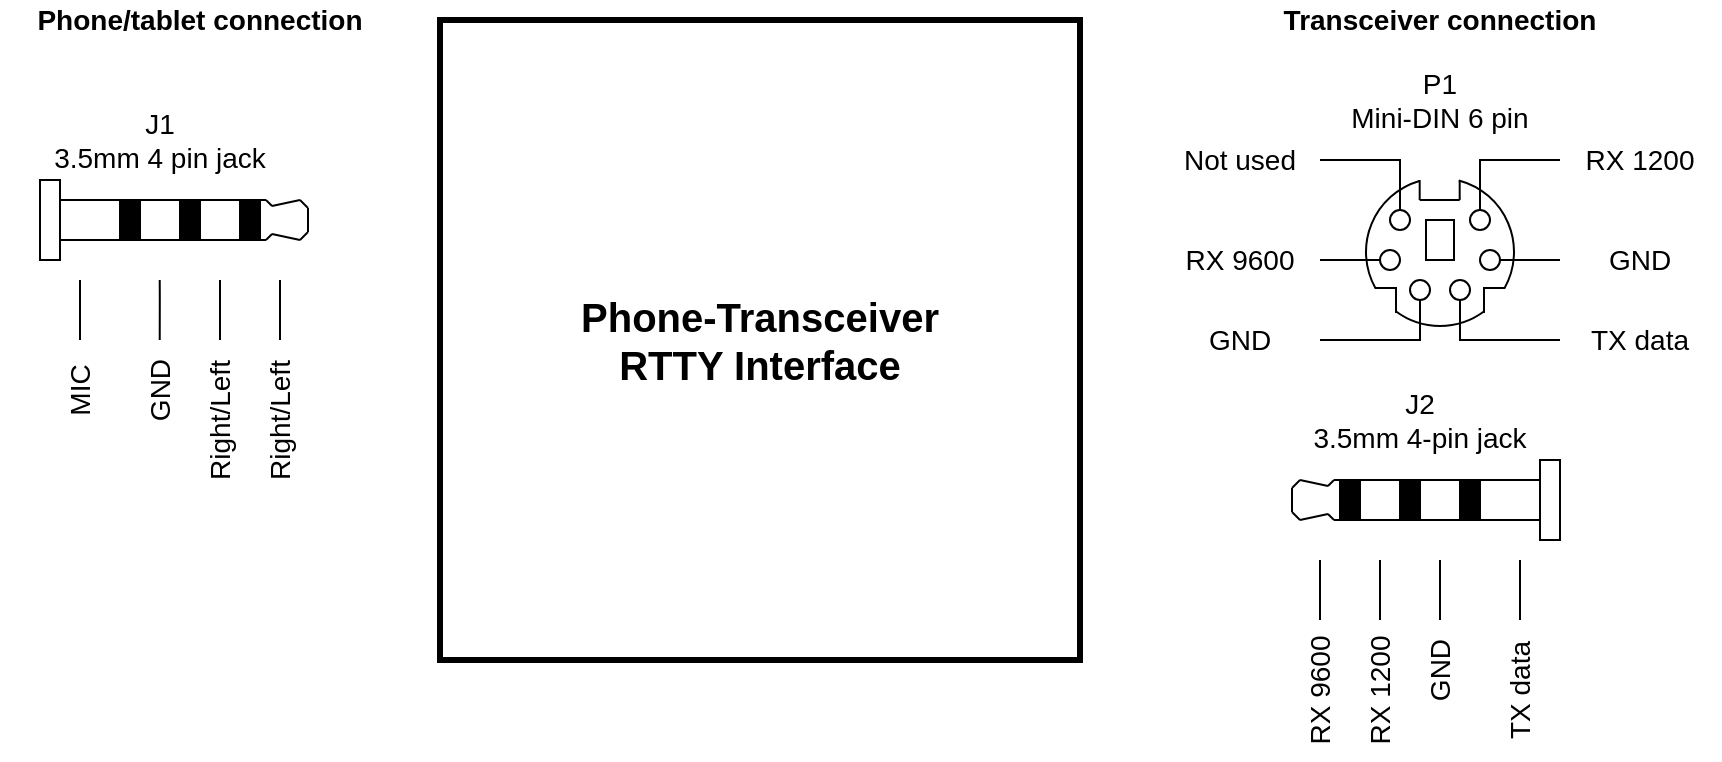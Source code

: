 <mxfile version="14.5.1" type="device"><diagram id="S_ESYvNfzJRerSGalM0Y" name="Page-1"><mxGraphModel dx="1587" dy="959" grid="1" gridSize="10" guides="1" tooltips="1" connect="1" arrows="1" fold="1" page="1" pageScale="1" pageWidth="1169" pageHeight="827" math="0" shadow="0"><root><mxCell id="0"/><mxCell id="1" parent="0"/><mxCell id="aerq2H7Mwj9KRYqJjW9M-72" value="" style="verticalLabelPosition=bottom;verticalAlign=top;html=1;shape=mxgraph.basic.arc;startAngle=0.668;endAngle=0.955;fillColor=#FFFFFF;aspect=fixed;" vertex="1" parent="1"><mxGeometry x="823" y="199" width="74" height="74" as="geometry"/></mxCell><mxCell id="aerq2H7Mwj9KRYqJjW9M-71" value="" style="verticalLabelPosition=bottom;verticalAlign=top;html=1;shape=mxgraph.basic.arc;startAngle=0.041;endAngle=0.332;fillColor=#FFFFFF;aspect=fixed;" vertex="1" parent="1"><mxGeometry x="823" y="199" width="74" height="74" as="geometry"/></mxCell><mxCell id="70bQcsyf_gky6IieZYZB-2" value="Phone-Transceiver&lt;br&gt;RTTY Interface" style="rounded=0;whiteSpace=wrap;html=1;fontSize=20;strokeWidth=3;fontStyle=1" parent="1" vertex="1"><mxGeometry x="360" y="120" width="320" height="320" as="geometry"/></mxCell><mxCell id="Kg_YXc59tI5B2LNHi0xm-89" value="GND" style="text;html=1;strokeColor=none;fillColor=none;align=center;verticalAlign=middle;whiteSpace=wrap;rounded=0;rotation=270;fontSize=14;" parent="1" vertex="1"><mxGeometry x="195" y="295" width="50" height="20" as="geometry"/></mxCell><mxCell id="aerq2H7Mwj9KRYqJjW9M-32" value="" style="group" vertex="1" connectable="0" parent="1"><mxGeometry x="160" y="200" width="134" height="40" as="geometry"/></mxCell><mxCell id="aerq2H7Mwj9KRYqJjW9M-4" value="" style="rounded=0;whiteSpace=wrap;html=1;" vertex="1" parent="aerq2H7Mwj9KRYqJjW9M-32"><mxGeometry x="10" y="10" width="30" height="20" as="geometry"/></mxCell><mxCell id="aerq2H7Mwj9KRYqJjW9M-5" value="" style="rounded=0;whiteSpace=wrap;html=1;fillColor=#000000;" vertex="1" parent="aerq2H7Mwj9KRYqJjW9M-32"><mxGeometry x="40" y="10" width="10" height="20" as="geometry"/></mxCell><mxCell id="aerq2H7Mwj9KRYqJjW9M-6" value="" style="rounded=0;whiteSpace=wrap;html=1;" vertex="1" parent="aerq2H7Mwj9KRYqJjW9M-32"><mxGeometry width="10" height="40" as="geometry"/></mxCell><mxCell id="aerq2H7Mwj9KRYqJjW9M-7" value="" style="rounded=0;whiteSpace=wrap;html=1;fillColor=#000000;" vertex="1" parent="aerq2H7Mwj9KRYqJjW9M-32"><mxGeometry x="100" y="10" width="10" height="20" as="geometry"/></mxCell><mxCell id="aerq2H7Mwj9KRYqJjW9M-8" value="" style="rounded=0;whiteSpace=wrap;html=1;" vertex="1" parent="aerq2H7Mwj9KRYqJjW9M-32"><mxGeometry x="50" y="10" width="20" height="20" as="geometry"/></mxCell><mxCell id="aerq2H7Mwj9KRYqJjW9M-9" value="" style="rounded=0;whiteSpace=wrap;html=1;fillColor=#000000;" vertex="1" parent="aerq2H7Mwj9KRYqJjW9M-32"><mxGeometry x="70" y="10" width="10" height="20" as="geometry"/></mxCell><mxCell id="aerq2H7Mwj9KRYqJjW9M-10" value="" style="rounded=0;whiteSpace=wrap;html=1;" vertex="1" parent="aerq2H7Mwj9KRYqJjW9M-32"><mxGeometry x="80" y="10" width="20" height="20" as="geometry"/></mxCell><mxCell id="aerq2H7Mwj9KRYqJjW9M-13" value="" style="endArrow=none;html=1;exitX=1;exitY=1;exitDx=0;exitDy=0;" edge="1" parent="aerq2H7Mwj9KRYqJjW9M-32" source="aerq2H7Mwj9KRYqJjW9M-7"><mxGeometry width="50" height="50" relative="1" as="geometry"><mxPoint x="135" y="70" as="sourcePoint"/><mxPoint x="113" y="30" as="targetPoint"/></mxGeometry></mxCell><mxCell id="aerq2H7Mwj9KRYqJjW9M-14" value="" style="endArrow=none;html=1;exitX=1;exitY=0;exitDx=0;exitDy=0;" edge="1" parent="aerq2H7Mwj9KRYqJjW9M-32" source="aerq2H7Mwj9KRYqJjW9M-7"><mxGeometry width="50" height="50" relative="1" as="geometry"><mxPoint x="120" y="10" as="sourcePoint"/><mxPoint x="113" y="10" as="targetPoint"/></mxGeometry></mxCell><mxCell id="aerq2H7Mwj9KRYqJjW9M-16" value="" style="endArrow=none;html=1;rounded=0;" edge="1" parent="aerq2H7Mwj9KRYqJjW9M-32"><mxGeometry width="50" height="50" relative="1" as="geometry"><mxPoint x="113" y="10" as="sourcePoint"/><mxPoint x="116" y="13" as="targetPoint"/></mxGeometry></mxCell><mxCell id="aerq2H7Mwj9KRYqJjW9M-17" value="" style="endArrow=none;html=1;rounded=0;" edge="1" parent="aerq2H7Mwj9KRYqJjW9M-32"><mxGeometry width="50" height="50" relative="1" as="geometry"><mxPoint x="113" y="30" as="sourcePoint"/><mxPoint x="116" y="27" as="targetPoint"/></mxGeometry></mxCell><mxCell id="aerq2H7Mwj9KRYqJjW9M-27" value="" style="endArrow=none;html=1;rounded=0;" edge="1" parent="aerq2H7Mwj9KRYqJjW9M-32"><mxGeometry width="50" height="50" relative="1" as="geometry"><mxPoint x="134" y="14" as="sourcePoint"/><mxPoint x="134" y="26" as="targetPoint"/></mxGeometry></mxCell><mxCell id="aerq2H7Mwj9KRYqJjW9M-28" value="" style="endArrow=none;html=1;rounded=0;" edge="1" parent="aerq2H7Mwj9KRYqJjW9M-32"><mxGeometry width="50" height="50" relative="1" as="geometry"><mxPoint x="130" y="10" as="sourcePoint"/><mxPoint x="134" y="14" as="targetPoint"/></mxGeometry></mxCell><mxCell id="aerq2H7Mwj9KRYqJjW9M-29" value="" style="endArrow=none;html=1;rounded=0;" edge="1" parent="aerq2H7Mwj9KRYqJjW9M-32"><mxGeometry width="50" height="50" relative="1" as="geometry"><mxPoint x="130" y="30" as="sourcePoint"/><mxPoint x="134" y="26" as="targetPoint"/></mxGeometry></mxCell><mxCell id="aerq2H7Mwj9KRYqJjW9M-30" value="" style="endArrow=none;html=1;rounded=0;" edge="1" parent="aerq2H7Mwj9KRYqJjW9M-32"><mxGeometry width="50" height="50" relative="1" as="geometry"><mxPoint x="116" y="13" as="sourcePoint"/><mxPoint x="130" y="10" as="targetPoint"/></mxGeometry></mxCell><mxCell id="aerq2H7Mwj9KRYqJjW9M-31" value="" style="endArrow=none;html=1;rounded=0;" edge="1" parent="aerq2H7Mwj9KRYqJjW9M-32"><mxGeometry width="50" height="50" relative="1" as="geometry"><mxPoint x="116" y="27" as="sourcePoint"/><mxPoint x="130" y="30" as="targetPoint"/></mxGeometry></mxCell><mxCell id="aerq2H7Mwj9KRYqJjW9M-33" value="" style="group;rotation=-180;" vertex="1" connectable="0" parent="1"><mxGeometry x="786" y="340" width="134" height="40" as="geometry"/></mxCell><mxCell id="aerq2H7Mwj9KRYqJjW9M-34" value="" style="rounded=0;whiteSpace=wrap;html=1;rotation=-180;" vertex="1" parent="aerq2H7Mwj9KRYqJjW9M-33"><mxGeometry x="94" y="10" width="30" height="20" as="geometry"/></mxCell><mxCell id="aerq2H7Mwj9KRYqJjW9M-35" value="" style="rounded=0;whiteSpace=wrap;html=1;fillColor=#000000;rotation=-180;" vertex="1" parent="aerq2H7Mwj9KRYqJjW9M-33"><mxGeometry x="84" y="10" width="10" height="20" as="geometry"/></mxCell><mxCell id="aerq2H7Mwj9KRYqJjW9M-36" value="" style="rounded=0;whiteSpace=wrap;html=1;rotation=-180;" vertex="1" parent="aerq2H7Mwj9KRYqJjW9M-33"><mxGeometry x="124" width="10" height="40" as="geometry"/></mxCell><mxCell id="aerq2H7Mwj9KRYqJjW9M-37" value="" style="rounded=0;whiteSpace=wrap;html=1;fillColor=#000000;rotation=-180;" vertex="1" parent="aerq2H7Mwj9KRYqJjW9M-33"><mxGeometry x="24" y="10" width="10" height="20" as="geometry"/></mxCell><mxCell id="aerq2H7Mwj9KRYqJjW9M-38" value="" style="rounded=0;whiteSpace=wrap;html=1;rotation=-180;" vertex="1" parent="aerq2H7Mwj9KRYqJjW9M-33"><mxGeometry x="64" y="10" width="20" height="20" as="geometry"/></mxCell><mxCell id="aerq2H7Mwj9KRYqJjW9M-39" value="" style="rounded=0;whiteSpace=wrap;html=1;fillColor=#000000;rotation=-180;" vertex="1" parent="aerq2H7Mwj9KRYqJjW9M-33"><mxGeometry x="54" y="10" width="10" height="20" as="geometry"/></mxCell><mxCell id="aerq2H7Mwj9KRYqJjW9M-40" value="" style="rounded=0;whiteSpace=wrap;html=1;rotation=-180;" vertex="1" parent="aerq2H7Mwj9KRYqJjW9M-33"><mxGeometry x="34" y="10" width="20" height="20" as="geometry"/></mxCell><mxCell id="aerq2H7Mwj9KRYqJjW9M-41" value="" style="endArrow=none;html=1;exitX=1;exitY=1;exitDx=0;exitDy=0;" edge="1" parent="aerq2H7Mwj9KRYqJjW9M-33" source="aerq2H7Mwj9KRYqJjW9M-37"><mxGeometry width="50" height="50" relative="1" as="geometry"><mxPoint x="-1" y="-30" as="sourcePoint"/><mxPoint x="21" y="10" as="targetPoint"/></mxGeometry></mxCell><mxCell id="aerq2H7Mwj9KRYqJjW9M-42" value="" style="endArrow=none;html=1;exitX=1;exitY=0;exitDx=0;exitDy=0;" edge="1" parent="aerq2H7Mwj9KRYqJjW9M-33" source="aerq2H7Mwj9KRYqJjW9M-37"><mxGeometry width="50" height="50" relative="1" as="geometry"><mxPoint x="14" y="30" as="sourcePoint"/><mxPoint x="21" y="30" as="targetPoint"/></mxGeometry></mxCell><mxCell id="aerq2H7Mwj9KRYqJjW9M-43" value="" style="endArrow=none;html=1;rounded=0;" edge="1" parent="aerq2H7Mwj9KRYqJjW9M-33"><mxGeometry width="50" height="50" relative="1" as="geometry"><mxPoint x="21" y="30" as="sourcePoint"/><mxPoint x="18" y="27" as="targetPoint"/></mxGeometry></mxCell><mxCell id="aerq2H7Mwj9KRYqJjW9M-44" value="" style="endArrow=none;html=1;rounded=0;" edge="1" parent="aerq2H7Mwj9KRYqJjW9M-33"><mxGeometry width="50" height="50" relative="1" as="geometry"><mxPoint x="21" y="10" as="sourcePoint"/><mxPoint x="18" y="13" as="targetPoint"/></mxGeometry></mxCell><mxCell id="aerq2H7Mwj9KRYqJjW9M-45" value="" style="endArrow=none;html=1;rounded=0;" edge="1" parent="aerq2H7Mwj9KRYqJjW9M-33"><mxGeometry width="50" height="50" relative="1" as="geometry"><mxPoint y="26" as="sourcePoint"/><mxPoint y="14" as="targetPoint"/></mxGeometry></mxCell><mxCell id="aerq2H7Mwj9KRYqJjW9M-46" value="" style="endArrow=none;html=1;rounded=0;" edge="1" parent="aerq2H7Mwj9KRYqJjW9M-33"><mxGeometry width="50" height="50" relative="1" as="geometry"><mxPoint x="4" y="30" as="sourcePoint"/><mxPoint y="26" as="targetPoint"/></mxGeometry></mxCell><mxCell id="aerq2H7Mwj9KRYqJjW9M-47" value="" style="endArrow=none;html=1;rounded=0;" edge="1" parent="aerq2H7Mwj9KRYqJjW9M-33"><mxGeometry width="50" height="50" relative="1" as="geometry"><mxPoint x="4" y="10" as="sourcePoint"/><mxPoint y="14" as="targetPoint"/></mxGeometry></mxCell><mxCell id="aerq2H7Mwj9KRYqJjW9M-48" value="" style="endArrow=none;html=1;rounded=0;" edge="1" parent="aerq2H7Mwj9KRYqJjW9M-33"><mxGeometry width="50" height="50" relative="1" as="geometry"><mxPoint x="18" y="27" as="sourcePoint"/><mxPoint x="4" y="30" as="targetPoint"/></mxGeometry></mxCell><mxCell id="aerq2H7Mwj9KRYqJjW9M-49" value="" style="endArrow=none;html=1;rounded=0;" edge="1" parent="aerq2H7Mwj9KRYqJjW9M-33"><mxGeometry width="50" height="50" relative="1" as="geometry"><mxPoint x="18" y="13" as="sourcePoint"/><mxPoint x="4" y="10" as="targetPoint"/></mxGeometry></mxCell><mxCell id="aerq2H7Mwj9KRYqJjW9M-50" style="edgeStyle=orthogonalEdgeStyle;rounded=0;orthogonalLoop=1;jettySize=auto;html=1;startSize=5;endArrow=none;endFill=0;endSize=5;strokeColor=#000000;fontSize=20;" edge="1" parent="1"><mxGeometry x="824" y="198" as="geometry"><mxPoint x="869.84" y="210" as="sourcePoint"/><mxPoint x="849.84" y="210" as="targetPoint"/></mxGeometry></mxCell><mxCell id="aerq2H7Mwj9KRYqJjW9M-54" style="edgeStyle=orthogonalEdgeStyle;rounded=0;orthogonalLoop=1;jettySize=auto;html=1;startSize=5;endArrow=none;endFill=0;endSize=5;strokeColor=#000000;fontSize=20;" edge="1" parent="1"><mxGeometry x="824" y="198" as="geometry"><mxPoint x="849.84" y="200" as="sourcePoint"/><mxPoint x="849.84" y="210" as="targetPoint"/></mxGeometry></mxCell><mxCell id="aerq2H7Mwj9KRYqJjW9M-55" style="edgeStyle=orthogonalEdgeStyle;rounded=0;orthogonalLoop=1;jettySize=auto;html=1;startSize=5;endArrow=none;endFill=0;endSize=5;strokeColor=#000000;fontSize=20;" edge="1" parent="1"><mxGeometry x="824" y="198" as="geometry"><mxPoint x="869.84" y="200" as="sourcePoint"/><mxPoint x="869.84" y="210" as="targetPoint"/></mxGeometry></mxCell><mxCell id="aerq2H7Mwj9KRYqJjW9M-56" value="" style="rounded=0;whiteSpace=wrap;html=1;fillColor=#FFFFFF;" vertex="1" parent="1"><mxGeometry x="853" y="220" width="14" height="20" as="geometry"/></mxCell><mxCell id="aerq2H7Mwj9KRYqJjW9M-57" value="" style="ellipse;whiteSpace=wrap;html=1;aspect=fixed;fillColor=#FFFFFF;" vertex="1" parent="1"><mxGeometry x="835" y="215" width="10" height="10" as="geometry"/></mxCell><mxCell id="aerq2H7Mwj9KRYqJjW9M-58" value="" style="ellipse;whiteSpace=wrap;html=1;aspect=fixed;fillColor=#FFFFFF;" vertex="1" parent="1"><mxGeometry x="830" y="235" width="10" height="10" as="geometry"/></mxCell><mxCell id="aerq2H7Mwj9KRYqJjW9M-59" value="" style="ellipse;whiteSpace=wrap;html=1;aspect=fixed;fillColor=#FFFFFF;" vertex="1" parent="1"><mxGeometry x="875" y="215" width="10" height="10" as="geometry"/></mxCell><mxCell id="aerq2H7Mwj9KRYqJjW9M-60" value="" style="ellipse;whiteSpace=wrap;html=1;aspect=fixed;fillColor=#FFFFFF;" vertex="1" parent="1"><mxGeometry x="880" y="235" width="10" height="10" as="geometry"/></mxCell><mxCell id="aerq2H7Mwj9KRYqJjW9M-61" value="" style="ellipse;whiteSpace=wrap;html=1;aspect=fixed;fillColor=#FFFFFF;" vertex="1" parent="1"><mxGeometry x="845" y="250" width="10" height="10" as="geometry"/></mxCell><mxCell id="aerq2H7Mwj9KRYqJjW9M-62" value="" style="ellipse;whiteSpace=wrap;html=1;aspect=fixed;fillColor=#FFFFFF;" vertex="1" parent="1"><mxGeometry x="865" y="250" width="10" height="10" as="geometry"/></mxCell><mxCell id="aerq2H7Mwj9KRYqJjW9M-65" value="" style="shape=partialRectangle;whiteSpace=wrap;html=1;bottom=0;right=0;fillColor=none;rotation=90;" vertex="1" parent="1"><mxGeometry x="827" y="255" width="12" height="10" as="geometry"/></mxCell><mxCell id="aerq2H7Mwj9KRYqJjW9M-69" value="" style="shape=partialRectangle;whiteSpace=wrap;html=1;top=0;left=0;fillColor=none;rotation=-180;" vertex="1" parent="1"><mxGeometry x="882" y="254" width="10" height="12" as="geometry"/></mxCell><mxCell id="aerq2H7Mwj9KRYqJjW9M-70" value="" style="verticalLabelPosition=bottom;verticalAlign=top;html=1;shape=mxgraph.basic.arc;startAngle=0.398;endAngle=0.602;fillColor=#FFFFFF;aspect=fixed;" vertex="1" parent="1"><mxGeometry x="823" y="199" width="74" height="74" as="geometry"/></mxCell><mxCell id="aerq2H7Mwj9KRYqJjW9M-78" style="edgeStyle=orthogonalEdgeStyle;rounded=0;orthogonalLoop=1;jettySize=auto;html=1;startSize=5;endArrow=none;endFill=0;endSize=5;strokeColor=#000000;fontSize=20;" edge="1" parent="1"><mxGeometry relative="1" as="geometry"><mxPoint x="180" y="250" as="sourcePoint"/><mxPoint x="180" y="280" as="targetPoint"/></mxGeometry></mxCell><mxCell id="aerq2H7Mwj9KRYqJjW9M-79" style="edgeStyle=orthogonalEdgeStyle;rounded=0;orthogonalLoop=1;jettySize=auto;html=1;startSize=5;endArrow=none;endFill=0;endSize=5;strokeColor=#000000;fontSize=20;" edge="1" parent="1"><mxGeometry relative="1" as="geometry"><mxPoint x="219.86" y="250" as="sourcePoint"/><mxPoint x="219.86" y="280" as="targetPoint"/><Array as="points"><mxPoint x="219.86" y="260"/><mxPoint x="219.86" y="260"/></Array></mxGeometry></mxCell><mxCell id="aerq2H7Mwj9KRYqJjW9M-80" style="edgeStyle=orthogonalEdgeStyle;rounded=0;orthogonalLoop=1;jettySize=auto;html=1;startSize=5;endArrow=none;endFill=0;endSize=5;strokeColor=#000000;fontSize=20;" edge="1" parent="1"><mxGeometry relative="1" as="geometry"><mxPoint x="250" y="250" as="sourcePoint"/><mxPoint x="250" y="280" as="targetPoint"/></mxGeometry></mxCell><mxCell id="aerq2H7Mwj9KRYqJjW9M-81" style="edgeStyle=orthogonalEdgeStyle;rounded=0;orthogonalLoop=1;jettySize=auto;html=1;startSize=5;endArrow=none;endFill=0;endSize=5;strokeColor=#000000;fontSize=20;" edge="1" parent="1"><mxGeometry relative="1" as="geometry"><mxPoint x="280" y="250" as="sourcePoint"/><mxPoint x="280" y="280" as="targetPoint"/></mxGeometry></mxCell><mxCell id="aerq2H7Mwj9KRYqJjW9M-86" style="edgeStyle=orthogonalEdgeStyle;rounded=0;orthogonalLoop=1;jettySize=auto;html=1;startSize=5;endArrow=none;endFill=0;endSize=5;strokeColor=#000000;fontSize=20;" edge="1" parent="1"><mxGeometry relative="1" as="geometry"><mxPoint x="800" y="390" as="sourcePoint"/><mxPoint x="800" y="420" as="targetPoint"/></mxGeometry></mxCell><mxCell id="aerq2H7Mwj9KRYqJjW9M-87" style="edgeStyle=orthogonalEdgeStyle;rounded=0;orthogonalLoop=1;jettySize=auto;html=1;startSize=5;endArrow=none;endFill=0;endSize=5;strokeColor=#000000;fontSize=20;" edge="1" parent="1"><mxGeometry relative="1" as="geometry"><mxPoint x="830" y="390" as="sourcePoint"/><mxPoint x="830" y="420" as="targetPoint"/><Array as="points"><mxPoint x="829.77" y="400"/><mxPoint x="829.77" y="400"/></Array></mxGeometry></mxCell><mxCell id="aerq2H7Mwj9KRYqJjW9M-88" style="edgeStyle=orthogonalEdgeStyle;rounded=0;orthogonalLoop=1;jettySize=auto;html=1;startSize=5;endArrow=none;endFill=0;endSize=5;strokeColor=#000000;fontSize=20;" edge="1" parent="1"><mxGeometry relative="1" as="geometry"><mxPoint x="860" y="390" as="sourcePoint"/><mxPoint x="860" y="420" as="targetPoint"/></mxGeometry></mxCell><mxCell id="aerq2H7Mwj9KRYqJjW9M-89" style="edgeStyle=orthogonalEdgeStyle;rounded=0;orthogonalLoop=1;jettySize=auto;html=1;startSize=5;endArrow=none;endFill=0;endSize=5;strokeColor=#000000;fontSize=20;" edge="1" parent="1"><mxGeometry relative="1" as="geometry"><mxPoint x="900" y="390" as="sourcePoint"/><mxPoint x="900" y="420" as="targetPoint"/></mxGeometry></mxCell><mxCell id="aerq2H7Mwj9KRYqJjW9M-90" value="MIC" style="text;html=1;strokeColor=none;fillColor=none;align=center;verticalAlign=middle;whiteSpace=wrap;rounded=0;rotation=270;fontSize=14;" vertex="1" parent="1"><mxGeometry x="155" y="295" width="50" height="20" as="geometry"/></mxCell><mxCell id="aerq2H7Mwj9KRYqJjW9M-91" value="Right/Left" style="text;html=1;strokeColor=none;fillColor=none;align=center;verticalAlign=middle;whiteSpace=wrap;rounded=0;rotation=270;fontSize=14;" vertex="1" parent="1"><mxGeometry x="210" y="310" width="80" height="20" as="geometry"/></mxCell><mxCell id="aerq2H7Mwj9KRYqJjW9M-92" value="Right/Left" style="text;html=1;strokeColor=none;fillColor=none;align=center;verticalAlign=middle;whiteSpace=wrap;rounded=0;rotation=270;fontSize=14;" vertex="1" parent="1"><mxGeometry x="240" y="310" width="80" height="20" as="geometry"/></mxCell><mxCell id="aerq2H7Mwj9KRYqJjW9M-94" value="RX 9600" style="text;html=1;strokeColor=none;fillColor=none;align=center;verticalAlign=middle;whiteSpace=wrap;rounded=0;rotation=270;fontSize=14;" vertex="1" parent="1"><mxGeometry x="765" y="445" width="70" height="20" as="geometry"/></mxCell><mxCell id="aerq2H7Mwj9KRYqJjW9M-95" value="RX 1200" style="text;html=1;strokeColor=none;fillColor=none;align=center;verticalAlign=middle;whiteSpace=wrap;rounded=0;rotation=270;fontSize=14;" vertex="1" parent="1"><mxGeometry x="795" y="445" width="70" height="20" as="geometry"/></mxCell><mxCell id="aerq2H7Mwj9KRYqJjW9M-96" value="GND" style="text;html=1;strokeColor=none;fillColor=none;align=center;verticalAlign=middle;whiteSpace=wrap;rounded=0;rotation=270;fontSize=14;" vertex="1" parent="1"><mxGeometry x="835" y="435" width="50" height="20" as="geometry"/></mxCell><mxCell id="aerq2H7Mwj9KRYqJjW9M-97" value="TX data" style="text;html=1;strokeColor=none;fillColor=none;align=center;verticalAlign=middle;whiteSpace=wrap;rounded=0;rotation=270;fontSize=14;" vertex="1" parent="1"><mxGeometry x="865" y="445" width="70" height="20" as="geometry"/></mxCell><mxCell id="aerq2H7Mwj9KRYqJjW9M-98" value="GND" style="text;html=1;strokeColor=none;fillColor=none;align=center;verticalAlign=middle;whiteSpace=wrap;rounded=0;rotation=0;fontSize=14;" vertex="1" parent="1"><mxGeometry x="720" y="270" width="80" height="20" as="geometry"/></mxCell><mxCell id="aerq2H7Mwj9KRYqJjW9M-99" style="edgeStyle=orthogonalEdgeStyle;rounded=0;orthogonalLoop=1;jettySize=auto;html=1;startSize=5;endArrow=none;endFill=0;endSize=5;strokeColor=#000000;fontSize=20;exitX=0.5;exitY=1;exitDx=0;exitDy=0;entryX=1;entryY=0.5;entryDx=0;entryDy=0;" edge="1" parent="1" source="aerq2H7Mwj9KRYqJjW9M-61" target="aerq2H7Mwj9KRYqJjW9M-98"><mxGeometry relative="1" as="geometry"><mxPoint x="910" y="300" as="sourcePoint"/><mxPoint x="923" y="327" as="targetPoint"/></mxGeometry></mxCell><mxCell id="aerq2H7Mwj9KRYqJjW9M-100" value="RX 9600" style="text;html=1;strokeColor=none;fillColor=none;align=center;verticalAlign=middle;whiteSpace=wrap;rounded=0;rotation=0;fontSize=14;" vertex="1" parent="1"><mxGeometry x="720" y="230" width="80" height="20" as="geometry"/></mxCell><mxCell id="aerq2H7Mwj9KRYqJjW9M-101" style="edgeStyle=orthogonalEdgeStyle;rounded=0;orthogonalLoop=1;jettySize=auto;html=1;startSize=5;endArrow=none;endFill=0;endSize=5;strokeColor=#000000;fontSize=20;exitX=0.095;exitY=0.554;exitDx=0;exitDy=0;exitPerimeter=0;entryX=1;entryY=0.5;entryDx=0;entryDy=0;" edge="1" parent="1" source="aerq2H7Mwj9KRYqJjW9M-72" target="aerq2H7Mwj9KRYqJjW9M-100"><mxGeometry relative="1" as="geometry"><mxPoint x="920" y="280" as="sourcePoint"/><mxPoint x="933" y="307" as="targetPoint"/></mxGeometry></mxCell><mxCell id="aerq2H7Mwj9KRYqJjW9M-102" value="Not used" style="text;html=1;strokeColor=none;fillColor=none;align=center;verticalAlign=middle;whiteSpace=wrap;rounded=0;rotation=0;fontSize=14;" vertex="1" parent="1"><mxGeometry x="720" y="180" width="80" height="20" as="geometry"/></mxCell><mxCell id="aerq2H7Mwj9KRYqJjW9M-103" value="RX 1200" style="text;html=1;strokeColor=none;fillColor=none;align=center;verticalAlign=middle;whiteSpace=wrap;rounded=0;rotation=0;fontSize=14;" vertex="1" parent="1"><mxGeometry x="920" y="180" width="80" height="20" as="geometry"/></mxCell><mxCell id="aerq2H7Mwj9KRYqJjW9M-104" value="GND" style="text;html=1;strokeColor=none;fillColor=none;align=center;verticalAlign=middle;whiteSpace=wrap;rounded=0;rotation=0;fontSize=14;" vertex="1" parent="1"><mxGeometry x="920" y="230" width="80" height="20" as="geometry"/></mxCell><mxCell id="aerq2H7Mwj9KRYqJjW9M-105" value="TX data" style="text;html=1;strokeColor=none;fillColor=none;align=center;verticalAlign=middle;whiteSpace=wrap;rounded=0;rotation=0;fontSize=14;" vertex="1" parent="1"><mxGeometry x="920" y="270" width="80" height="20" as="geometry"/></mxCell><mxCell id="aerq2H7Mwj9KRYqJjW9M-106" style="edgeStyle=orthogonalEdgeStyle;rounded=0;orthogonalLoop=1;jettySize=auto;html=1;startSize=5;endArrow=none;endFill=0;endSize=5;strokeColor=#000000;fontSize=20;exitX=1;exitY=0.5;exitDx=0;exitDy=0;entryX=0;entryY=0.5;entryDx=0;entryDy=0;" edge="1" parent="1" source="aerq2H7Mwj9KRYqJjW9M-60" target="aerq2H7Mwj9KRYqJjW9M-104"><mxGeometry relative="1" as="geometry"><mxPoint x="1030" y="238.99" as="sourcePoint"/><mxPoint x="910" y="240" as="targetPoint"/></mxGeometry></mxCell><mxCell id="aerq2H7Mwj9KRYqJjW9M-107" style="edgeStyle=orthogonalEdgeStyle;rounded=0;orthogonalLoop=1;jettySize=auto;html=1;startSize=5;endArrow=none;endFill=0;endSize=5;strokeColor=#000000;fontSize=20;exitX=0.5;exitY=1;exitDx=0;exitDy=0;entryX=0;entryY=0.5;entryDx=0;entryDy=0;" edge="1" parent="1" source="aerq2H7Mwj9KRYqJjW9M-62" target="aerq2H7Mwj9KRYqJjW9M-105"><mxGeometry relative="1" as="geometry"><mxPoint x="1060" y="260" as="sourcePoint"/><mxPoint x="1073" y="287" as="targetPoint"/></mxGeometry></mxCell><mxCell id="aerq2H7Mwj9KRYqJjW9M-108" style="edgeStyle=orthogonalEdgeStyle;rounded=0;orthogonalLoop=1;jettySize=auto;html=1;startSize=5;endArrow=none;endFill=0;endSize=5;strokeColor=#000000;fontSize=20;entryX=0;entryY=0.5;entryDx=0;entryDy=0;exitX=0.5;exitY=0;exitDx=0;exitDy=0;" edge="1" parent="1" source="aerq2H7Mwj9KRYqJjW9M-59" target="aerq2H7Mwj9KRYqJjW9M-103"><mxGeometry relative="1" as="geometry"><mxPoint x="900" y="190" as="sourcePoint"/><mxPoint x="893" y="177" as="targetPoint"/></mxGeometry></mxCell><mxCell id="aerq2H7Mwj9KRYqJjW9M-109" style="edgeStyle=orthogonalEdgeStyle;rounded=0;orthogonalLoop=1;jettySize=auto;html=1;startSize=5;endArrow=none;endFill=0;endSize=5;strokeColor=#000000;fontSize=20;entryX=1;entryY=0.5;entryDx=0;entryDy=0;exitX=0.5;exitY=0;exitDx=0;exitDy=0;" edge="1" parent="1" source="aerq2H7Mwj9KRYqJjW9M-57" target="aerq2H7Mwj9KRYqJjW9M-102"><mxGeometry relative="1" as="geometry"><mxPoint x="830" y="180" as="sourcePoint"/><mxPoint x="880" y="125" as="targetPoint"/></mxGeometry></mxCell><mxCell id="aerq2H7Mwj9KRYqJjW9M-110" value="J1&lt;br&gt;3.5mm 4 pin jack" style="text;html=1;strokeColor=none;fillColor=none;align=center;verticalAlign=middle;whiteSpace=wrap;rounded=0;rotation=0;fontSize=14;fontStyle=0" vertex="1" parent="1"><mxGeometry x="160" y="160" width="120" height="40" as="geometry"/></mxCell><mxCell id="aerq2H7Mwj9KRYqJjW9M-111" value="P1&lt;br&gt;Mini-DIN 6 pin" style="text;html=1;strokeColor=none;fillColor=none;align=center;verticalAlign=middle;whiteSpace=wrap;rounded=0;rotation=0;fontSize=14;fontStyle=0" vertex="1" parent="1"><mxGeometry x="800" y="140" width="120" height="40" as="geometry"/></mxCell><mxCell id="aerq2H7Mwj9KRYqJjW9M-112" value="Phone/tablet connection" style="text;html=1;strokeColor=none;fillColor=none;align=center;verticalAlign=middle;whiteSpace=wrap;rounded=0;rotation=0;fontSize=14;fontStyle=1" vertex="1" parent="1"><mxGeometry x="140" y="110" width="200" height="20" as="geometry"/></mxCell><mxCell id="aerq2H7Mwj9KRYqJjW9M-113" value="Transceiver connection" style="text;html=1;strokeColor=none;fillColor=none;align=center;verticalAlign=middle;whiteSpace=wrap;rounded=0;rotation=0;fontSize=14;fontStyle=1" vertex="1" parent="1"><mxGeometry x="720" y="110" width="280" height="20" as="geometry"/></mxCell><mxCell id="aerq2H7Mwj9KRYqJjW9M-114" value="J2&lt;br&gt;3.5mm 4-pin jack" style="text;html=1;strokeColor=none;fillColor=none;align=center;verticalAlign=middle;whiteSpace=wrap;rounded=0;rotation=0;fontSize=14;fontStyle=0" vertex="1" parent="1"><mxGeometry x="780" y="300" width="140" height="40" as="geometry"/></mxCell></root></mxGraphModel></diagram></mxfile>